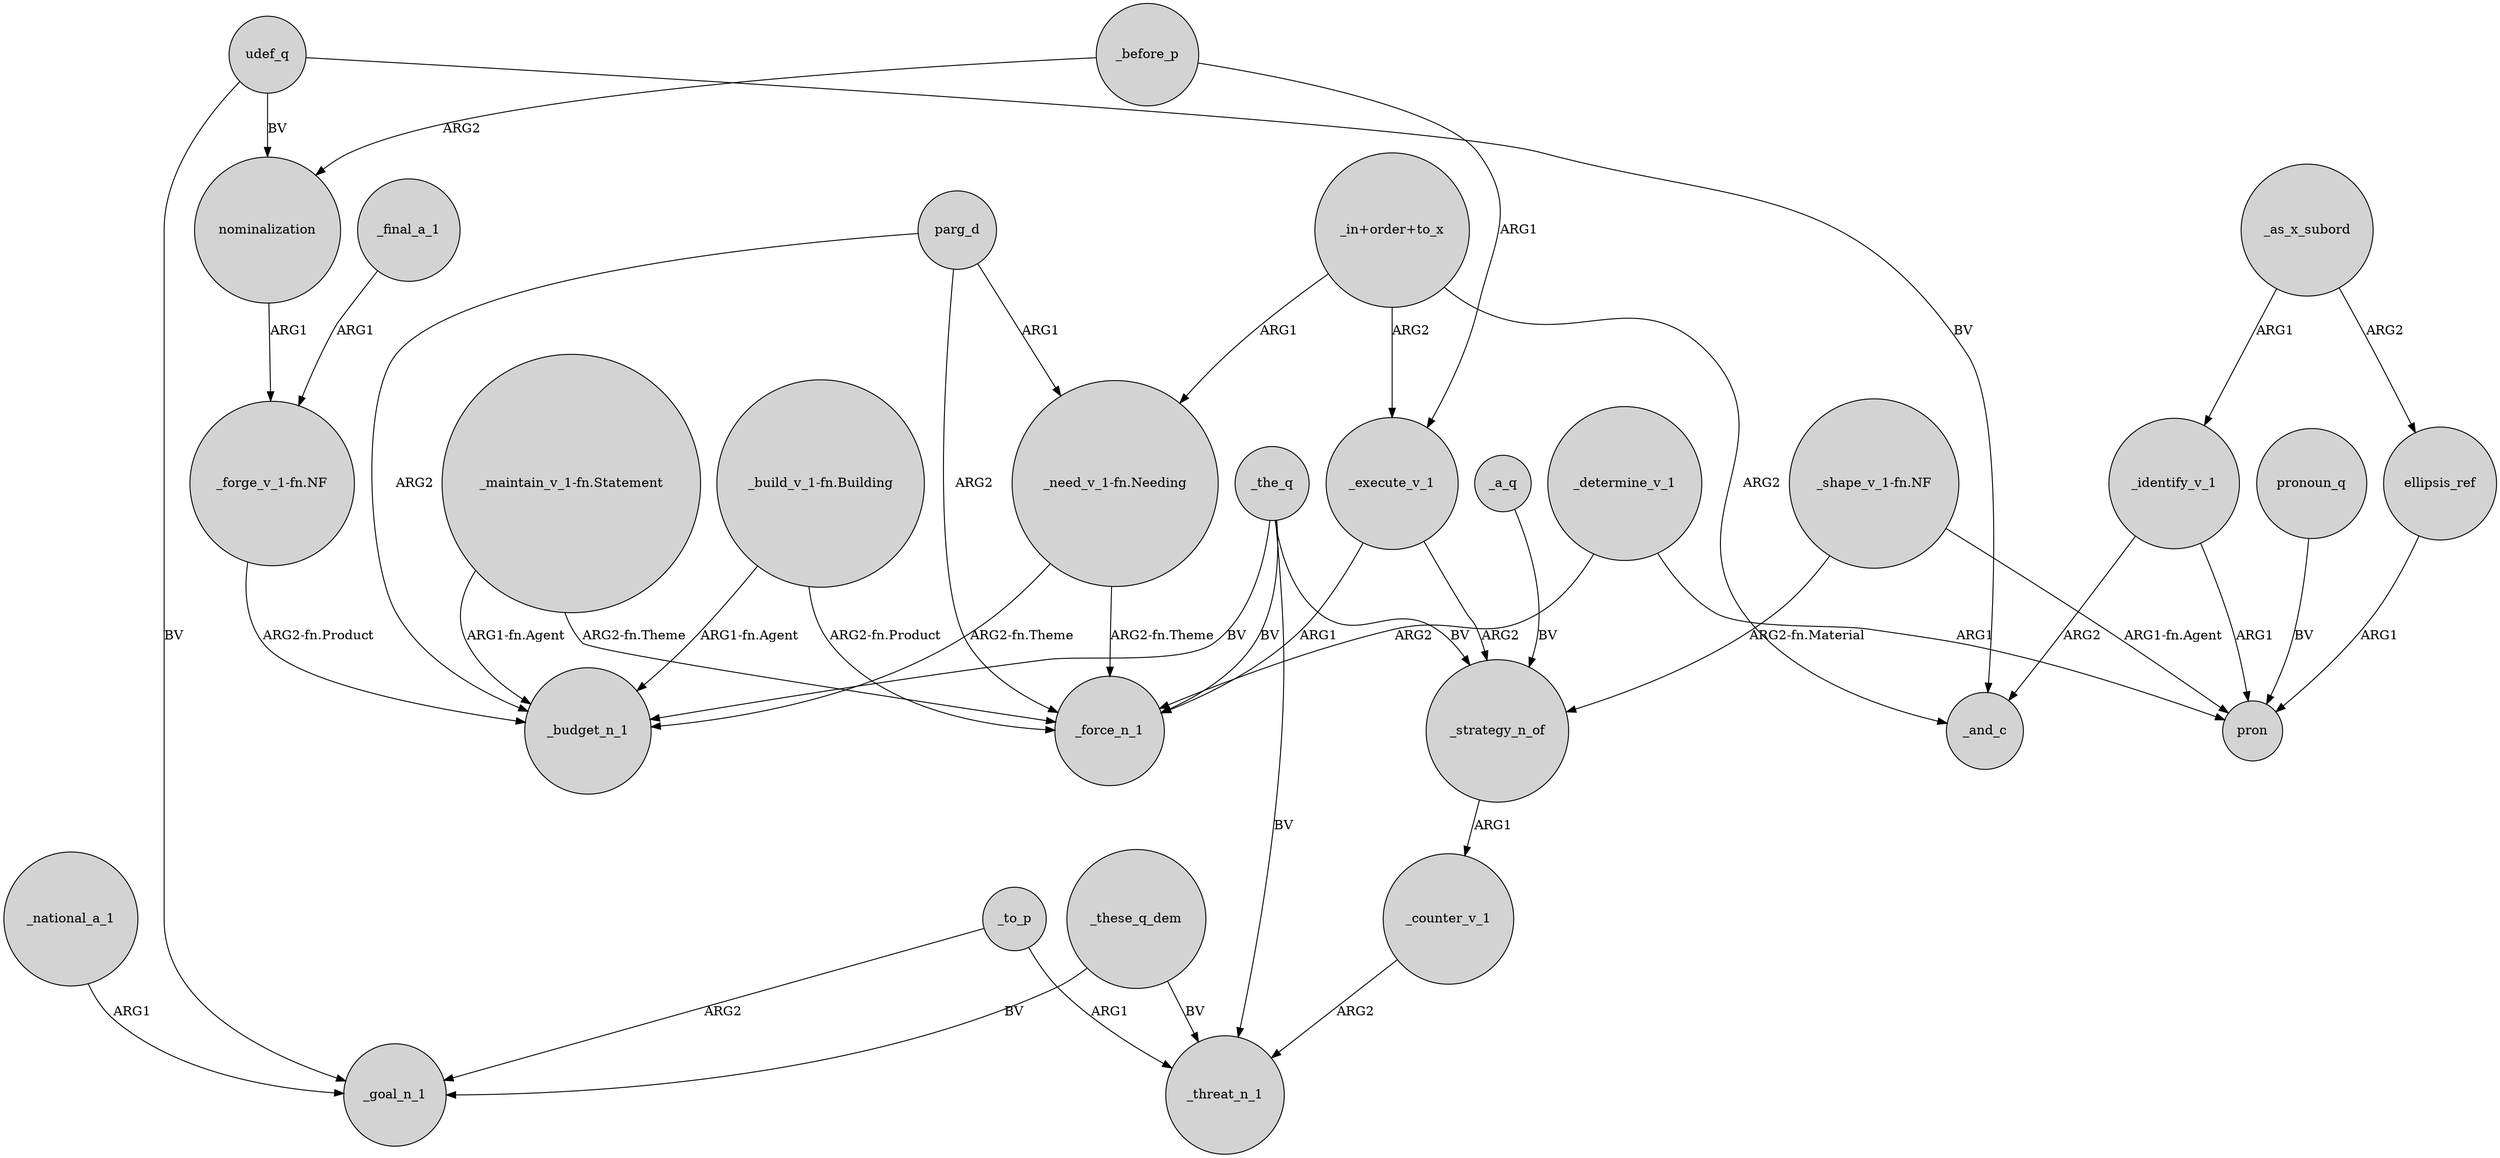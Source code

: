 digraph {
	node [shape=circle style=filled]
	_final_a_1 -> "_forge_v_1-fn.NF" [label=ARG1]
	"_build_v_1-fn.Building" -> _force_n_1 [label="ARG2-fn.Product"]
	_strategy_n_of -> _counter_v_1 [label=ARG1]
	_these_q_dem -> _goal_n_1 [label=BV]
	_to_p -> _goal_n_1 [label=ARG2]
	_the_q -> _budget_n_1 [label=BV]
	"_shape_v_1-fn.NF" -> _strategy_n_of [label="ARG2-fn.Material"]
	"_maintain_v_1-fn.Statement" -> _force_n_1 [label="ARG2-fn.Theme"]
	_determine_v_1 -> _force_n_1 [label=ARG2]
	"_in+order+to_x" -> "_need_v_1-fn.Needing" [label=ARG1]
	_identify_v_1 -> _and_c [label=ARG2]
	"_shape_v_1-fn.NF" -> pron [label="ARG1-fn.Agent"]
	ellipsis_ref -> pron [label=ARG1]
	_the_q -> _strategy_n_of [label=BV]
	_the_q -> _threat_n_1 [label=BV]
	parg_d -> _force_n_1 [label=ARG2]
	_identify_v_1 -> pron [label=ARG1]
	_before_p -> nominalization [label=ARG2]
	udef_q -> _goal_n_1 [label=BV]
	_to_p -> _threat_n_1 [label=ARG1]
	nominalization -> "_forge_v_1-fn.NF" [label=ARG1]
	"_need_v_1-fn.Needing" -> _budget_n_1 [label="ARG2-fn.Theme"]
	"_maintain_v_1-fn.Statement" -> _budget_n_1 [label="ARG1-fn.Agent"]
	_national_a_1 -> _goal_n_1 [label=ARG1]
	pronoun_q -> pron [label=BV]
	_counter_v_1 -> _threat_n_1 [label=ARG2]
	parg_d -> "_need_v_1-fn.Needing" [label=ARG1]
	"_build_v_1-fn.Building" -> _budget_n_1 [label="ARG1-fn.Agent"]
	parg_d -> _budget_n_1 [label=ARG2]
	"_in+order+to_x" -> _execute_v_1 [label=ARG2]
	"_need_v_1-fn.Needing" -> _force_n_1 [label="ARG2-fn.Theme"]
	udef_q -> nominalization [label=BV]
	_determine_v_1 -> pron [label=ARG1]
	_execute_v_1 -> _strategy_n_of [label=ARG2]
	"_in+order+to_x" -> _and_c [label=ARG2]
	_as_x_subord -> ellipsis_ref [label=ARG2]
	_as_x_subord -> _identify_v_1 [label=ARG1]
	_before_p -> _execute_v_1 [label=ARG1]
	"_forge_v_1-fn.NF" -> _budget_n_1 [label="ARG2-fn.Product"]
	_the_q -> _force_n_1 [label=BV]
	_execute_v_1 -> _force_n_1 [label=ARG1]
	udef_q -> _and_c [label=BV]
	_these_q_dem -> _threat_n_1 [label=BV]
	_a_q -> _strategy_n_of [label=BV]
}
